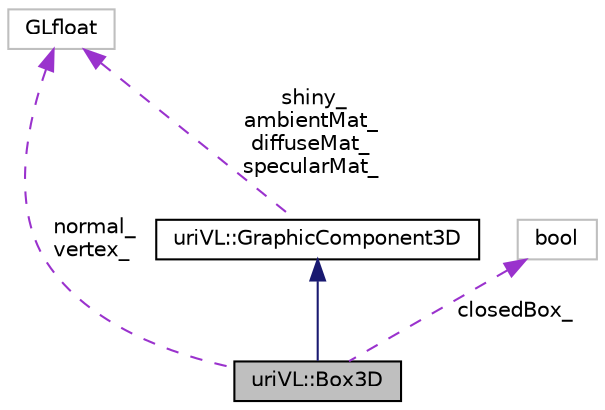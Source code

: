 digraph "uriVL::Box3D"
{
  edge [fontname="Helvetica",fontsize="10",labelfontname="Helvetica",labelfontsize="10"];
  node [fontname="Helvetica",fontsize="10",shape=record];
  Node1 [label="uriVL::Box3D",height=0.2,width=0.4,color="black", fillcolor="grey75", style="filled", fontcolor="black"];
  Node2 -> Node1 [dir="back",color="midnightblue",fontsize="10",style="solid",fontname="Helvetica"];
  Node2 [label="uriVL::GraphicComponent3D",height=0.2,width=0.4,color="black", fillcolor="white", style="filled",URL="$classuriVL_1_1GraphicComponent3D.html",tooltip="This is the parent class for all basic 3D shapes (boxes, cylinders, quad and triangle meshes..."];
  Node3 -> Node2 [dir="back",color="darkorchid3",fontsize="10",style="dashed",label=" shiny_\nambientMat_\ndiffuseMat_\nspecularMat_" ,fontname="Helvetica"];
  Node3 [label="GLfloat",height=0.2,width=0.4,color="grey75", fillcolor="white", style="filled"];
  Node3 -> Node1 [dir="back",color="darkorchid3",fontsize="10",style="dashed",label=" normal_\nvertex_" ,fontname="Helvetica"];
  Node4 -> Node1 [dir="back",color="darkorchid3",fontsize="10",style="dashed",label=" closedBox_" ,fontname="Helvetica"];
  Node4 [label="bool",height=0.2,width=0.4,color="grey75", fillcolor="white", style="filled"];
}
